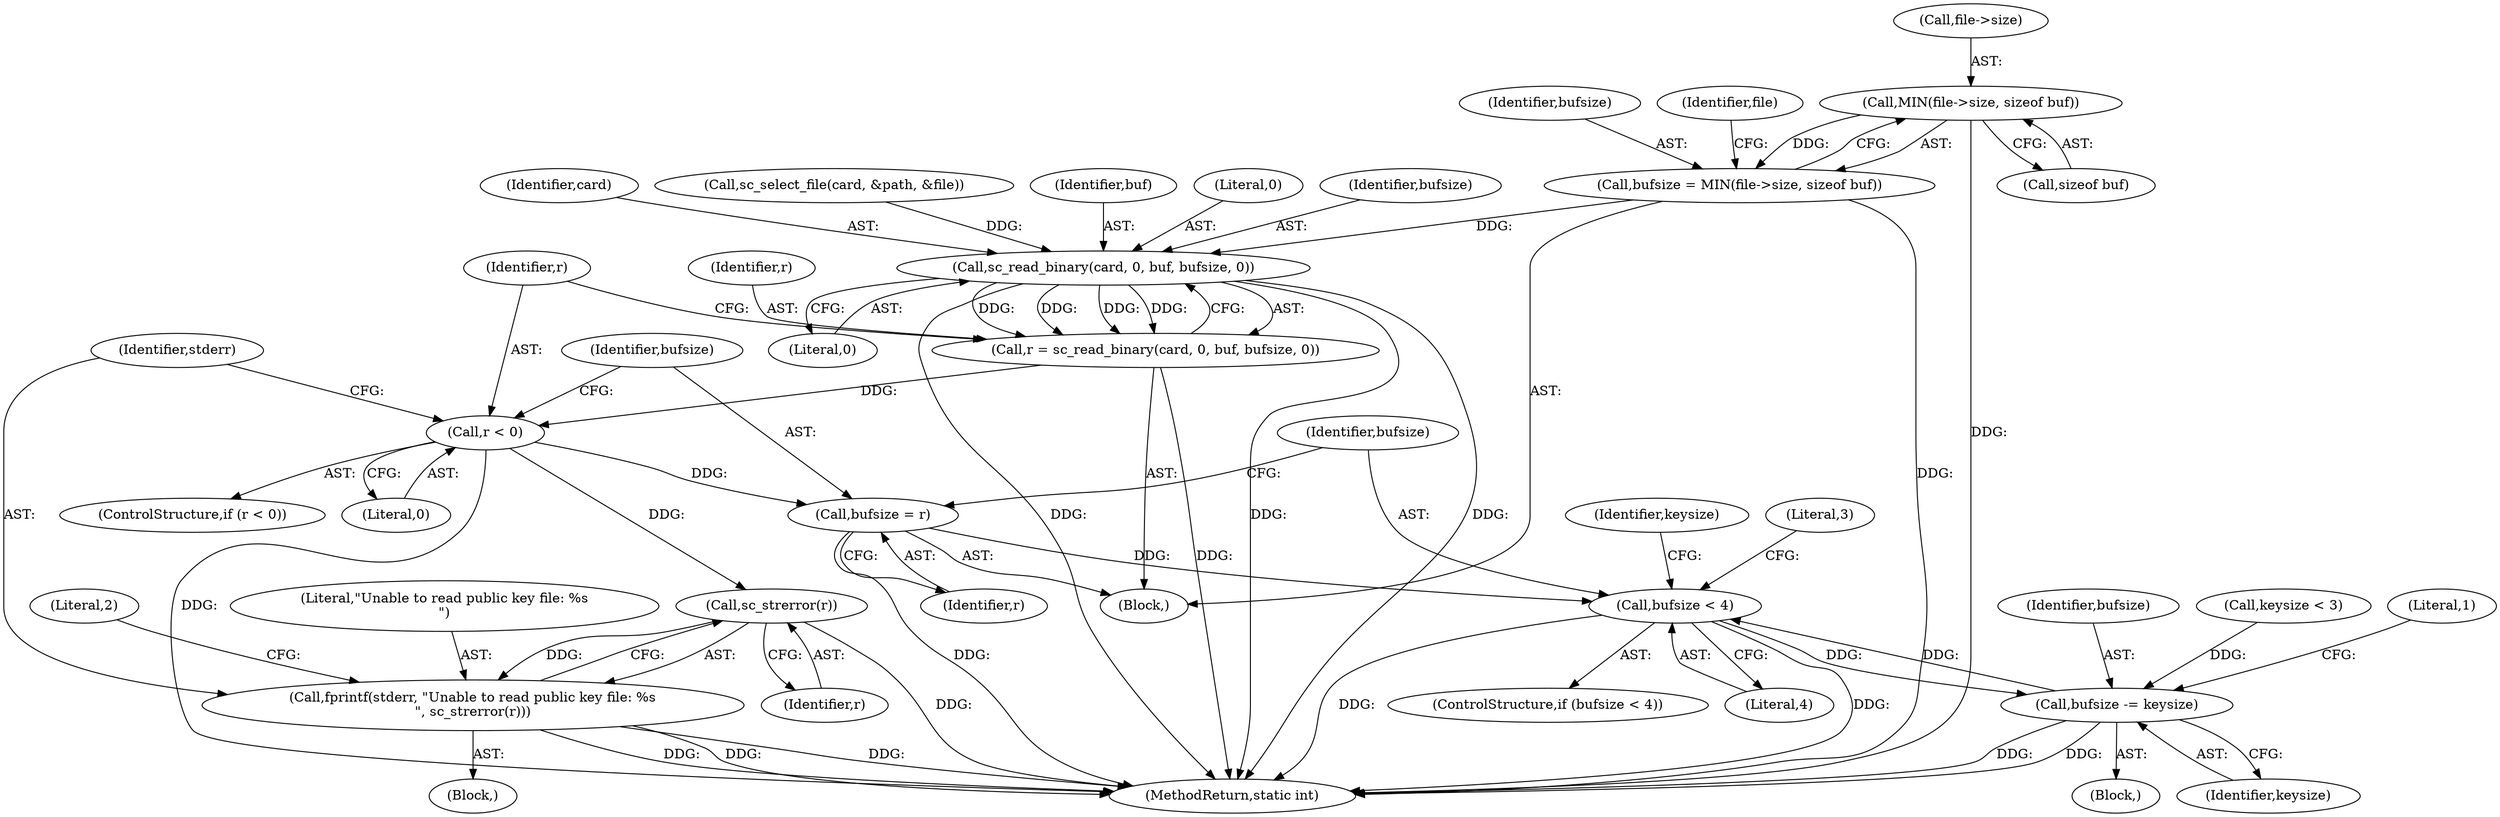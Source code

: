 digraph "0_OpenSC_360e95d45ac4123255a4c796db96337f332160ad#diff-d643a0fa169471dbf2912f4866dc49c5_9@pointer" {
"1000144" [label="(Call,MIN(file->size, sizeof buf))"];
"1000142" [label="(Call,bufsize = MIN(file->size, sizeof buf))"];
"1000154" [label="(Call,sc_read_binary(card, 0, buf, bufsize, 0))"];
"1000152" [label="(Call,r = sc_read_binary(card, 0, buf, bufsize, 0))"];
"1000161" [label="(Call,r < 0)"];
"1000168" [label="(Call,sc_strerror(r))"];
"1000165" [label="(Call,fprintf(stderr, \"Unable to read public key file: %s\n\", sc_strerror(r)))"];
"1000172" [label="(Call,bufsize = r)"];
"1000178" [label="(Call,bufsize < 4)"];
"1000215" [label="(Call,bufsize -= keysize)"];
"1000160" [label="(ControlStructure,if (r < 0))"];
"1000166" [label="(Identifier,stderr)"];
"1000217" [label="(Identifier,keysize)"];
"1000157" [label="(Identifier,buf)"];
"1000156" [label="(Literal,0)"];
"1000158" [label="(Identifier,bufsize)"];
"1000163" [label="(Literal,0)"];
"1000161" [label="(Call,r < 0)"];
"1000215" [label="(Call,bufsize -= keysize)"];
"1000142" [label="(Call,bufsize = MIN(file->size, sizeof buf))"];
"1000162" [label="(Identifier,r)"];
"1000155" [label="(Identifier,card)"];
"1000177" [label="(ControlStructure,if (bufsize < 4))"];
"1000176" [label="(Block,)"];
"1000169" [label="(Identifier,r)"];
"1000179" [label="(Identifier,bufsize)"];
"1000148" [label="(Call,sizeof buf)"];
"1000216" [label="(Identifier,bufsize)"];
"1000165" [label="(Call,fprintf(stderr, \"Unable to read public key file: %s\n\", sc_strerror(r)))"];
"1000168" [label="(Call,sc_strerror(r))"];
"1000143" [label="(Identifier,bufsize)"];
"1000200" [label="(Call,keysize < 3)"];
"1000154" [label="(Call,sc_read_binary(card, 0, buf, bufsize, 0))"];
"1000167" [label="(Literal,\"Unable to read public key file: %s\n\")"];
"1000159" [label="(Literal,0)"];
"1000174" [label="(Identifier,r)"];
"1000102" [label="(Block,)"];
"1000164" [label="(Block,)"];
"1000184" [label="(Identifier,keysize)"];
"1000178" [label="(Call,bufsize < 4)"];
"1000172" [label="(Call,bufsize = r)"];
"1000182" [label="(Literal,3)"];
"1000173" [label="(Identifier,bufsize)"];
"1000153" [label="(Identifier,r)"];
"1000151" [label="(Identifier,file)"];
"1000218" [label="(Literal,1)"];
"1000145" [label="(Call,file->size)"];
"1000126" [label="(Call,sc_select_file(card, &path, &file))"];
"1000180" [label="(Literal,4)"];
"1000152" [label="(Call,r = sc_read_binary(card, 0, buf, bufsize, 0))"];
"1000144" [label="(Call,MIN(file->size, sizeof buf))"];
"1000171" [label="(Literal,2)"];
"1000234" [label="(MethodReturn,static int)"];
"1000144" -> "1000142"  [label="AST: "];
"1000144" -> "1000148"  [label="CFG: "];
"1000145" -> "1000144"  [label="AST: "];
"1000148" -> "1000144"  [label="AST: "];
"1000142" -> "1000144"  [label="CFG: "];
"1000144" -> "1000234"  [label="DDG: "];
"1000144" -> "1000142"  [label="DDG: "];
"1000142" -> "1000102"  [label="AST: "];
"1000143" -> "1000142"  [label="AST: "];
"1000151" -> "1000142"  [label="CFG: "];
"1000142" -> "1000234"  [label="DDG: "];
"1000142" -> "1000154"  [label="DDG: "];
"1000154" -> "1000152"  [label="AST: "];
"1000154" -> "1000159"  [label="CFG: "];
"1000155" -> "1000154"  [label="AST: "];
"1000156" -> "1000154"  [label="AST: "];
"1000157" -> "1000154"  [label="AST: "];
"1000158" -> "1000154"  [label="AST: "];
"1000159" -> "1000154"  [label="AST: "];
"1000152" -> "1000154"  [label="CFG: "];
"1000154" -> "1000234"  [label="DDG: "];
"1000154" -> "1000234"  [label="DDG: "];
"1000154" -> "1000234"  [label="DDG: "];
"1000154" -> "1000152"  [label="DDG: "];
"1000154" -> "1000152"  [label="DDG: "];
"1000154" -> "1000152"  [label="DDG: "];
"1000154" -> "1000152"  [label="DDG: "];
"1000126" -> "1000154"  [label="DDG: "];
"1000152" -> "1000102"  [label="AST: "];
"1000153" -> "1000152"  [label="AST: "];
"1000162" -> "1000152"  [label="CFG: "];
"1000152" -> "1000234"  [label="DDG: "];
"1000152" -> "1000161"  [label="DDG: "];
"1000161" -> "1000160"  [label="AST: "];
"1000161" -> "1000163"  [label="CFG: "];
"1000162" -> "1000161"  [label="AST: "];
"1000163" -> "1000161"  [label="AST: "];
"1000166" -> "1000161"  [label="CFG: "];
"1000173" -> "1000161"  [label="CFG: "];
"1000161" -> "1000234"  [label="DDG: "];
"1000161" -> "1000168"  [label="DDG: "];
"1000161" -> "1000172"  [label="DDG: "];
"1000168" -> "1000165"  [label="AST: "];
"1000168" -> "1000169"  [label="CFG: "];
"1000169" -> "1000168"  [label="AST: "];
"1000165" -> "1000168"  [label="CFG: "];
"1000168" -> "1000234"  [label="DDG: "];
"1000168" -> "1000165"  [label="DDG: "];
"1000165" -> "1000164"  [label="AST: "];
"1000166" -> "1000165"  [label="AST: "];
"1000167" -> "1000165"  [label="AST: "];
"1000171" -> "1000165"  [label="CFG: "];
"1000165" -> "1000234"  [label="DDG: "];
"1000165" -> "1000234"  [label="DDG: "];
"1000165" -> "1000234"  [label="DDG: "];
"1000172" -> "1000102"  [label="AST: "];
"1000172" -> "1000174"  [label="CFG: "];
"1000173" -> "1000172"  [label="AST: "];
"1000174" -> "1000172"  [label="AST: "];
"1000179" -> "1000172"  [label="CFG: "];
"1000172" -> "1000234"  [label="DDG: "];
"1000172" -> "1000178"  [label="DDG: "];
"1000178" -> "1000177"  [label="AST: "];
"1000178" -> "1000180"  [label="CFG: "];
"1000179" -> "1000178"  [label="AST: "];
"1000180" -> "1000178"  [label="AST: "];
"1000182" -> "1000178"  [label="CFG: "];
"1000184" -> "1000178"  [label="CFG: "];
"1000178" -> "1000234"  [label="DDG: "];
"1000178" -> "1000234"  [label="DDG: "];
"1000215" -> "1000178"  [label="DDG: "];
"1000178" -> "1000215"  [label="DDG: "];
"1000215" -> "1000176"  [label="AST: "];
"1000215" -> "1000217"  [label="CFG: "];
"1000216" -> "1000215"  [label="AST: "];
"1000217" -> "1000215"  [label="AST: "];
"1000218" -> "1000215"  [label="CFG: "];
"1000215" -> "1000234"  [label="DDG: "];
"1000215" -> "1000234"  [label="DDG: "];
"1000200" -> "1000215"  [label="DDG: "];
}
